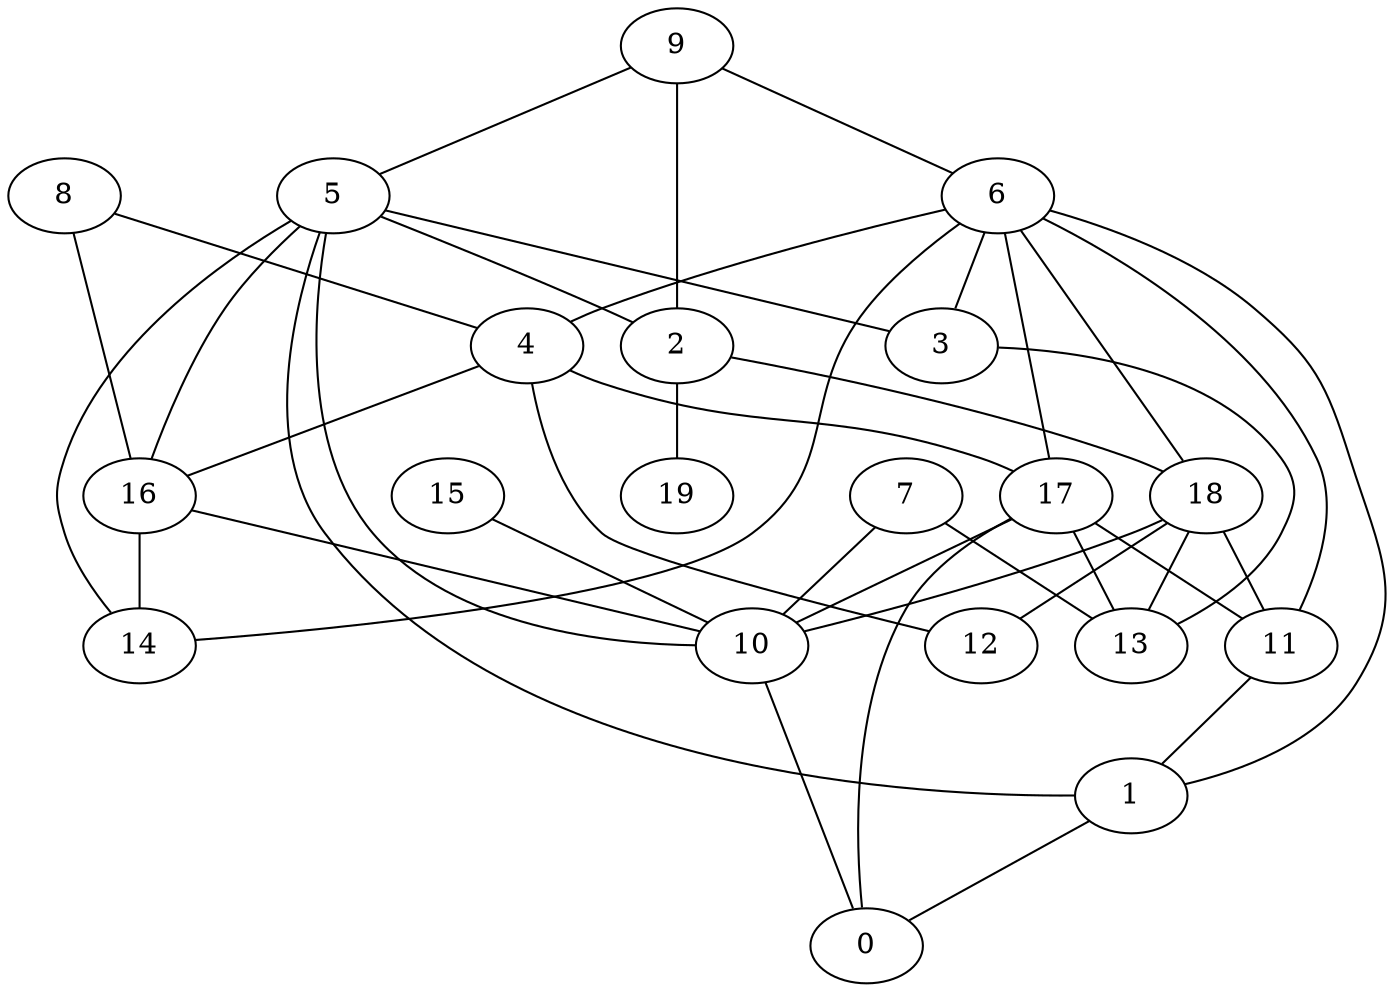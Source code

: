 digraph GG_graph {

subgraph G_graph {
edge [color = black]
"4" -> "16" [dir = none]
"9" -> "6" [dir = none]
"8" -> "16" [dir = none]
"5" -> "14" [dir = none]
"5" -> "16" [dir = none]
"10" -> "0" [dir = none]
"16" -> "10" [dir = none]
"2" -> "19" [dir = none]
"2" -> "18" [dir = none]
"6" -> "3" [dir = none]
"6" -> "17" [dir = none]
"18" -> "11" [dir = none]
"18" -> "12" [dir = none]
"18" -> "10" [dir = none]
"11" -> "1" [dir = none]
"17" -> "10" [dir = none]
"7" -> "13" [dir = none]
"7" -> "10" [dir = none]
"15" -> "10" [dir = none]
"9" -> "5" [dir = none]
"6" -> "11" [dir = none]
"1" -> "0" [dir = none]
"5" -> "1" [dir = none]
"5" -> "2" [dir = none]
"16" -> "14" [dir = none]
"18" -> "13" [dir = none]
"6" -> "14" [dir = none]
"6" -> "18" [dir = none]
"6" -> "4" [dir = none]
"4" -> "12" [dir = none]
"3" -> "13" [dir = none]
"5" -> "3" [dir = none]
"17" -> "11" [dir = none]
"6" -> "1" [dir = none]
"9" -> "2" [dir = none]
"8" -> "4" [dir = none]
"4" -> "17" [dir = none]
"17" -> "0" [dir = none]
"5" -> "10" [dir = none]
"17" -> "13" [dir = none]
}

}

